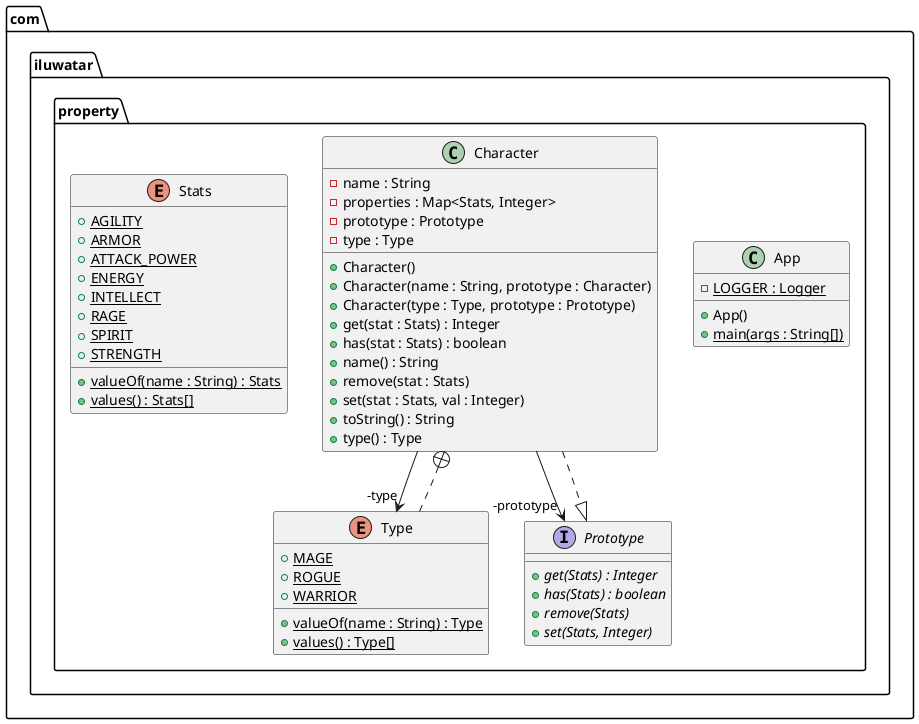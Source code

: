 @startuml
package com.iluwatar.property {
  class App {
    - LOGGER : Logger {static}
    + App()
    + main(args : String[]) {static}
  }
  class Character {
    - name : String
    - properties : Map<Stats, Integer>
    - prototype : Prototype
    - type : Type
    + Character()
    + Character(name : String, prototype : Character)
    + Character(type : Type, prototype : Prototype)
    + get(stat : Stats) : Integer
    + has(stat : Stats) : boolean
    + name() : String
    + remove(stat : Stats)
    + set(stat : Stats, val : Integer)
    + toString() : String
    + type() : Type
  }
  enum Type {
    + MAGE {static}
    + ROGUE {static}
    + WARRIOR {static}
    + valueOf(name : String) : Type {static}
    + values() : Type[] {static}
  }
  interface Prototype {
    + get(Stats) : Integer {abstract}
    + has(Stats) : boolean {abstract}
    + remove(Stats) {abstract}
    + set(Stats, Integer) {abstract}
  }
  enum Stats {
    + AGILITY {static}
    + ARMOR {static}
    + ATTACK_POWER {static}
    + ENERGY {static}
    + INTELLECT {static}
    + RAGE {static}
    + SPIRIT {static}
    + STRENGTH {static}
    + valueOf(name : String) : Stats {static}
    + values() : Stats[] {static}
  }
}
Character -->  "-prototype" Prototype
Type ..+ Character
Character -->  "-type" Type
Character ..|> Prototype 
@enduml